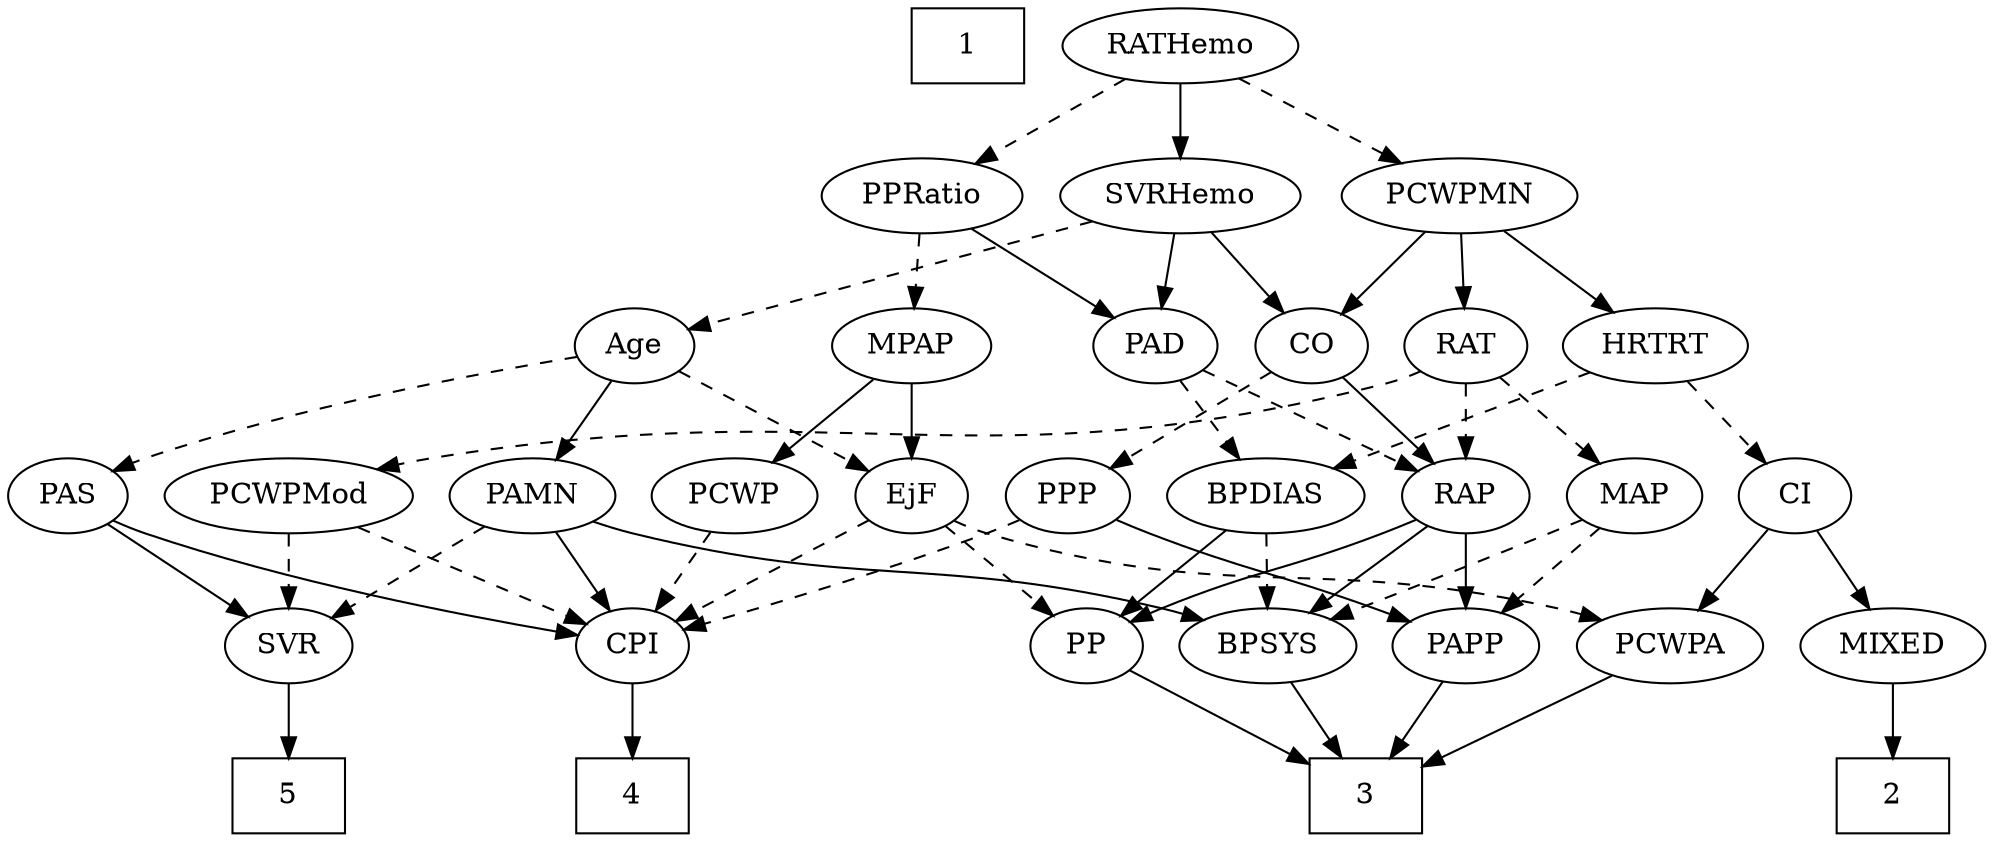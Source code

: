 strict digraph {
	graph [bb="0,0,857.39,396"];
	node [label="\N"];
	1	[height=0.5,
		pos="200.3,378",
		shape=box,
		width=0.75];
	2	[height=0.5,
		pos="40.296,18",
		shape=box,
		width=0.75];
	3	[height=0.5,
		pos="268.3,18",
		shape=box,
		width=0.75];
	4	[height=0.5,
		pos="555.3,18",
		shape=box,
		width=0.75];
	5	[height=0.5,
		pos="645.3,18",
		shape=box,
		width=0.75];
	Age	[height=0.5,
		pos="418.3,234",
		width=0.75];
	EjF	[height=0.5,
		pos="386.3,162",
		width=0.75];
	Age -> EjF	[pos="e,393.83,179.47 410.71,216.41 406.93,208.13 402.26,197.92 398.03,188.66",
		style=dashed];
	PAS	[height=0.5,
		pos="742.3,162",
		width=0.75];
	Age -> PAS	[pos="e,721.78,173.98 438.82,222.02 443.77,219.73 449.13,217.55 454.3,216 562.66,183.48 597.93,212.52 706.3,180 708.23,179.42 710.2,178.75 \
712.16,178.02",
		style=dashed];
	PAMN	[height=0.5,
		pos="539.3,162",
		width=1.011];
	Age -> PAMN	[pos="e,516.29,176.31 438.01,221.6 456.84,210.7 485.55,194.09 507.6,181.34",
		style=solid];
	CPI	[height=0.5,
		pos="555.3,90",
		width=0.75];
	EjF -> CPI	[pos="e,532.05,99.761 407.52,150.71 412.35,148.44 417.48,146.09 422.3,144 456.2,129.26 495.6,113.75 522.67,103.35",
		style=dashed];
	PCWPA	[height=0.5,
		pos="140.3,90",
		width=1.1555];
	EjF -> PCWPA	[pos="e,171.7,102.01 365.68,150.32 360.73,148.02 355.39,145.76 350.3,144 281.8,120.39 261.08,127.48 191.3,108 188.11,107.11 184.82,106.14 \
181.52,105.13",
		style=dashed];
	PP	[height=0.5,
		pos="227.3,90",
		width=0.75];
	EjF -> PP	[pos="e,248.54,101.24 365.06,150.76 360.22,148.49 355.1,146.13 350.3,144 312.03,127.06 301.56,124.94 263.3,108 261.5,107.2 259.65,106.37 \
257.79,105.53",
		style=dashed];
	RAP	[height=0.5,
		pos="234.3,162",
		width=0.77632];
	BPSYS	[height=0.5,
		pos="310.3,90",
		width=1.0471];
	RAP -> BPSYS	[pos="e,293.62,106.36 249.68,146.83 260.14,137.2 274.19,124.25 286.14,113.25",
		style=solid];
	RAP -> PP	[pos="e,229.01,108.1 232.57,143.7 231.79,135.98 230.87,126.71 230.01,118.11",
		style=solid];
	PAPP	[height=0.5,
		pos="398.3,90",
		width=0.88464];
	RAP -> PAPP	[pos="e,373.15,101.43 255.92,150.58 260.64,148.36 265.62,146.07 270.3,144 308.56,127.06 318.64,124.01 357.3,108 359.38,107.14 361.52,106.25 \
363.68,105.35",
		style=solid];
	MIXED	[height=0.5,
		pos="40.296,90",
		width=1.1193];
	MIXED -> 2	[pos="e,40.296,36.104 40.296,71.697 40.296,63.983 40.296,54.712 40.296,46.112",
		style=solid];
	MPAP	[height=0.5,
		pos="498.3,234",
		width=0.97491];
	MPAP -> EjF	[pos="e,405.31,174.88 476.97,219.67 459.1,208.51 433.48,192.49 414.03,180.33",
		style=solid];
	PCWP	[height=0.5,
		pos="822.3,162",
		width=0.97491];
	MPAP -> PCWP	[pos="e,796.04,174.04 531.94,228.65 584.98,221.34 690.99,204.9 778.3,180 780.94,179.25 783.64,178.4 786.35,177.49",
		style=solid];
	BPSYS -> 3	[pos="e,278.76,36.447 300.34,72.411 295.47,64.285 289.48,54.307 284.01,45.184",
		style=solid];
	PAD	[height=0.5,
		pos="272.3,234",
		width=0.79437];
	PAD -> RAP	[pos="e,243.06,179.15 263.48,216.76 258.88,208.28 253.14,197.71 247.98,188.2",
		style=dashed];
	BPDIAS	[height=0.5,
		pos="146.3,162",
		width=1.1735];
	PAD -> BPDIAS	[pos="e,171.03,176.74 251.49,221.44 232.08,210.66 202.77,194.38 180.02,181.73",
		style=dashed];
	CO	[height=0.5,
		pos="198.3,234",
		width=0.75];
	CO -> RAP	[pos="e,225.74,179.63 206.65,216.76 210.95,208.4 216.29,198.02 221.13,188.61",
		style=solid];
	PPP	[height=0.5,
		pos="458.3,162",
		width=0.75];
	CO -> PPP	[pos="e,437.72,173.8 218.87,222.2 223.83,219.9 229.17,217.67 234.3,216 315.18,189.63 341.41,206.37 422.3,180 424.22,179.37 426.17,178.67 \
428.12,177.91",
		style=dashed];
	PAS -> CPI	[pos="e,579.12,98.515 721.14,150.56 716.3,148.3 711.16,145.99 706.3,144 666.58,127.7 619.79,111.77 588.94,101.7",
		style=solid];
	SVR	[height=0.5,
		pos="645.3,90",
		width=0.77632];
	PAS -> SVR	[pos="e,663.3,103.99 724.51,148.16 709.69,137.47 688.39,122.1 671.61,109.99",
		style=solid];
	PAMN -> BPSYS	[pos="e,338.99,101.84 511.85,150.11 506.09,147.97 500.02,145.83 494.3,144 434.32,124.85 417.4,126.73 357.3,108 354.41,107.1 351.43,106.13 \
348.45,105.12",
		style=solid];
	PAMN -> CPI	[pos="e,551.35,108.28 543.17,144.05 544.95,136.26 547.11,126.82 549.11,118.08",
		style=solid];
	PAMN -> SVR	[pos="e,626.53,103.39 560.24,147.17 576.83,136.21 600.14,120.82 618.16,108.92",
		style=dashed];
	RATHemo	[height=0.5,
		pos="294.3,378",
		width=1.3721];
	PCWPMN	[height=0.5,
		pos="176.3,306",
		width=1.3902];
	RATHemo -> PCWPMN	[pos="e,201,321.65 269.56,362.33 252.17,352.01 228.71,338.1 209.67,326.8",
		style=dashed];
	SVRHemo	[height=0.5,
		pos="294.3,306",
		width=1.3902];
	RATHemo -> SVRHemo	[pos="e,294.3,324.1 294.3,359.7 294.3,351.98 294.3,342.71 294.3,334.11",
		style=solid];
	PPRatio	[height=0.5,
		pos="402.3,306",
		width=1.1013];
	RATHemo -> PPRatio	[pos="e,380.27,321.27 317.47,361.98 333.3,351.72 354.45,338.01 371.67,326.85",
		style=dashed];
	CPI -> 4	[pos="e,555.3,36.104 555.3,71.697 555.3,63.983 555.3,54.712 555.3,46.112",
		style=solid];
	RAT	[height=0.5,
		pos="346.3,234",
		width=0.75827];
	RAT -> RAP	[pos="e,253.67,175.11 327.04,220.97 309.17,209.8 282.36,193.04 262.16,180.41",
		style=dashed];
	PCWPMod	[height=0.5,
		pos="645.3,162",
		width=1.4443];
	RAT -> PCWPMod	[pos="e,607.04,174.26 366.86,222.15 371.81,219.86 377.16,217.64 382.3,216 469.18,188.29 495.38,200.26 584.3,180 588.46,179.05 592.76,178 \
597.06,176.9",
		style=dashed];
	MAP	[height=0.5,
		pos="310.3,162",
		width=0.84854];
	RAT -> MAP	[pos="e,318.85,179.63 337.95,216.76 333.65,208.4 328.3,198.02 323.47,188.61",
		style=dashed];
	SVR -> 5	[pos="e,645.3,36.104 645.3,71.697 645.3,63.983 645.3,54.712 645.3,46.112",
		style=solid];
	PCWPMod -> CPI	[pos="e,572.32,104.24 624.87,145.12 611.73,134.89 594.55,121.53 580.56,110.65",
		style=dashed];
	PCWPMod -> SVR	[pos="e,645.3,108.1 645.3,143.7 645.3,135.98 645.3,126.71 645.3,118.11",
		style=dashed];
	PCWPA -> 3	[pos="e,241.03,33.909 164.98,75.503 184.05,65.074 210.72,50.487 232.19,38.746",
		style=solid];
	PCWPMN -> CO	[pos="e,193.02,251.79 181.62,288.05 184.14,280.06 187.19,270.33 190,261.4",
		style=solid];
	PCWPMN -> RAT	[pos="e,324.7,245.48 209.58,292.52 236.84,282.14 276.32,266.72 310.3,252 311.91,251.3 313.56,250.57 315.22,249.83",
		style=solid];
	HRTRT	[height=0.5,
		pos="113.3,234",
		width=1.1013];
	PCWPMN -> HRTRT	[pos="e,127.83,251.15 161.68,288.76 153.65,279.84 143.54,268.61 134.64,258.72",
		style=solid];
	SVRHemo -> Age	[pos="e,398.35,246.26 319.99,290.5 340.26,279.05 368.52,263.1 389.54,251.23",
		style=dashed];
	SVRHemo -> PAD	[pos="e,277.57,251.79 288.97,288.05 286.46,280.06 283.4,270.33 280.59,261.4",
		style=solid];
	SVRHemo -> CO	[pos="e,216.01,247.91 272.99,289.46 258.68,279.03 239.72,265.2 224.48,254.09",
		style=solid];
	BPDIAS -> BPSYS	[pos="e,283.01,102.65 175.24,148.65 202.7,136.92 244.09,119.26 273.8,106.58",
		style=dashed];
	BPDIAS -> PP	[pos="e,211.29,104.83 164.27,145.46 175.82,135.49 190.95,122.41 203.49,111.58",
		style=solid];
	MAP -> BPSYS	[pos="e,310.3,108.1 310.3,143.7 310.3,135.98 310.3,126.71 310.3,118.11",
		style=dashed];
	MAP -> PAPP	[pos="e,380.65,105.04 327.68,147.17 340.5,136.98 358.13,122.95 372.57,111.46",
		style=dashed];
	PP -> 3	[pos="e,258.27,36.124 236.81,72.765 241.63,64.525 247.61,54.317 253.06,45.016",
		style=solid];
	PPP -> CPI	[pos="e,537.62,103.76 476.09,148.16 490.99,137.41 512.47,121.91 529.3,109.76",
		style=dashed];
	PPP -> PAPP	[pos="e,411.71,106.64 445.28,145.81 437.44,136.67 427.31,124.85 418.46,114.52",
		style=solid];
	PPRatio -> MPAP	[pos="e,478.95,249.11 422.66,290.15 436.68,279.93 455.48,266.22 470.83,255.03",
		style=dashed];
	PPRatio -> PAD	[pos="e,293.52,246.43 377.54,291.67 356.17,280.16 325.24,263.51 302.44,251.23",
		style=solid];
	PCWP -> CPI	[pos="e,578.89,99.135 796.01,150.06 790.23,147.87 784.11,145.73 778.3,144 704.26,122.01 682.94,127.82 608.3,108 601.92,106.31 595.18,104.31 \
588.72,102.29",
		style=dashed];
	CI	[height=0.5,
		pos="59.296,162",
		width=0.75];
	CI -> MIXED	[pos="e,44.985,108.28 54.697,144.05 52.582,136.26 50.02,126.82 47.646,118.08",
		style=solid];
	CI -> PCWPA	[pos="e,122.35,106.51 75.299,147.17 86.525,137.47 101.77,124.29 114.68,113.14",
		style=solid];
	PAPP -> 3	[pos="e,295.3,33.54 375.95,76.967 356.3,66.385 327.33,50.788 304.4,38.438",
		style=solid];
	HRTRT -> BPDIAS	[pos="e,138.38,179.79 121.28,216.05 125.1,207.97 129.74,198.12 133.99,189.11",
		style=dashed];
	HRTRT -> CI	[pos="e,71.381,178.67 100.77,216.76 93.859,207.8 85.149,196.51 77.497,186.59",
		style=dashed];
}
